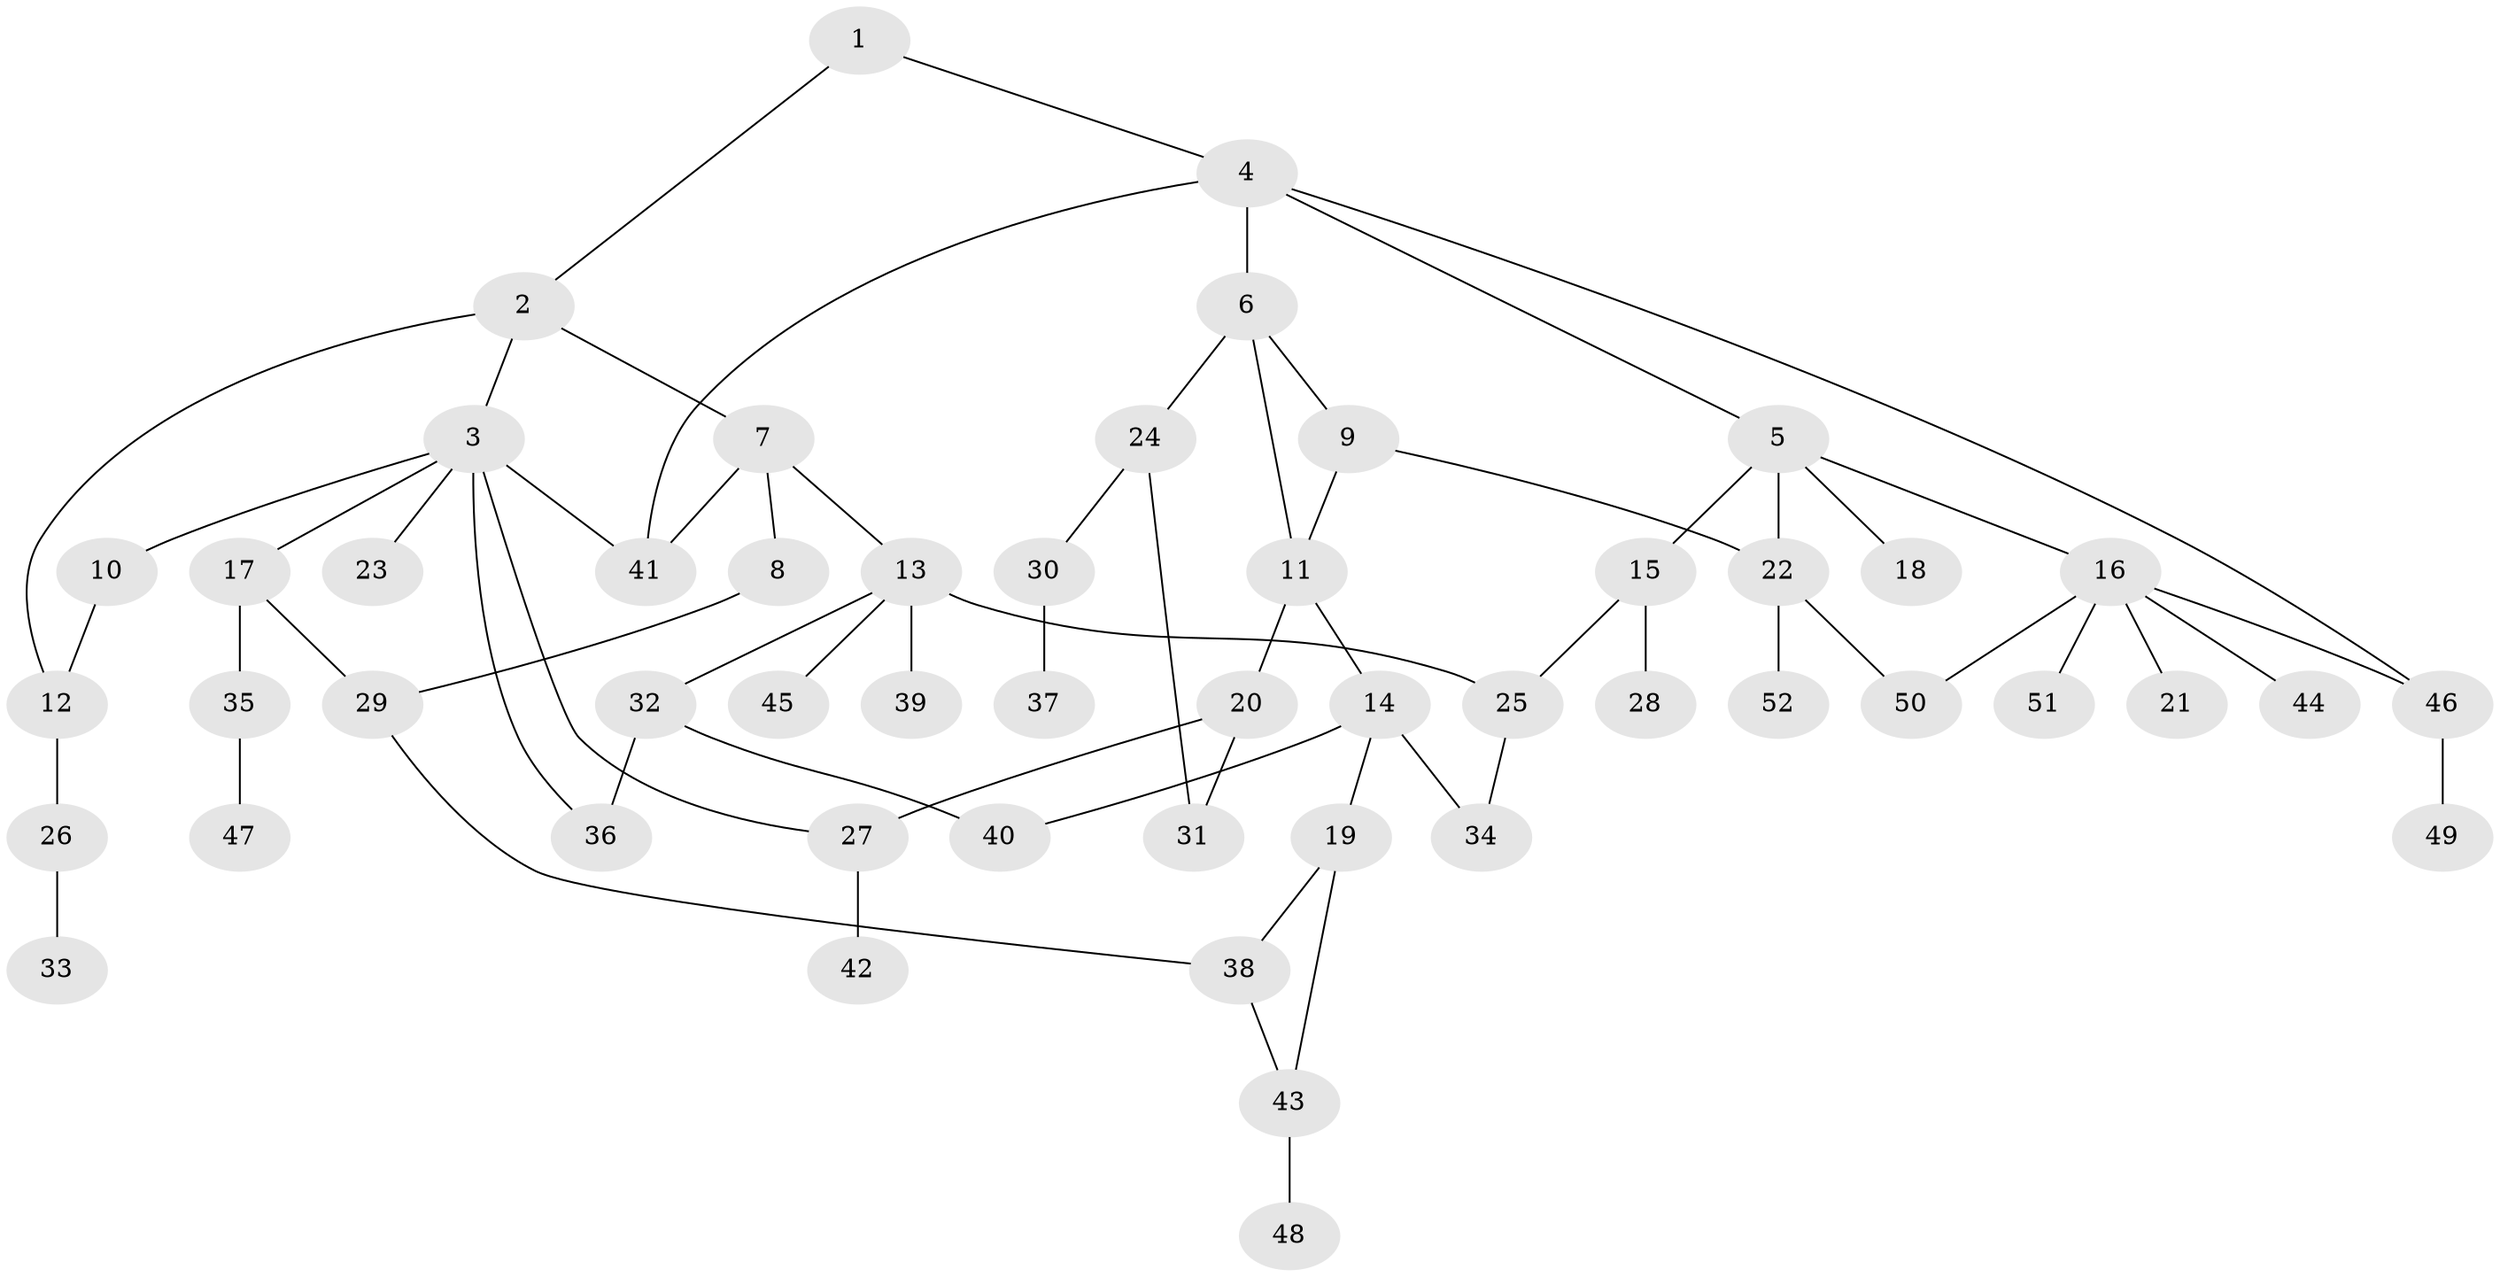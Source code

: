 // coarse degree distribution, {2: 0.15789473684210525, 4: 0.18421052631578946, 6: 0.02631578947368421, 5: 0.07894736842105263, 3: 0.2631578947368421, 1: 0.2894736842105263}
// Generated by graph-tools (version 1.1) at 2025/48/03/04/25 22:48:43]
// undirected, 52 vertices, 67 edges
graph export_dot {
  node [color=gray90,style=filled];
  1;
  2;
  3;
  4;
  5;
  6;
  7;
  8;
  9;
  10;
  11;
  12;
  13;
  14;
  15;
  16;
  17;
  18;
  19;
  20;
  21;
  22;
  23;
  24;
  25;
  26;
  27;
  28;
  29;
  30;
  31;
  32;
  33;
  34;
  35;
  36;
  37;
  38;
  39;
  40;
  41;
  42;
  43;
  44;
  45;
  46;
  47;
  48;
  49;
  50;
  51;
  52;
  1 -- 2;
  1 -- 4;
  2 -- 3;
  2 -- 7;
  2 -- 12;
  3 -- 10;
  3 -- 17;
  3 -- 23;
  3 -- 27;
  3 -- 36;
  3 -- 41;
  4 -- 5;
  4 -- 6;
  4 -- 46;
  4 -- 41;
  5 -- 15;
  5 -- 16;
  5 -- 18;
  5 -- 22;
  6 -- 9;
  6 -- 11;
  6 -- 24;
  7 -- 8;
  7 -- 13;
  7 -- 41;
  8 -- 29;
  9 -- 22;
  9 -- 11;
  10 -- 12;
  11 -- 14;
  11 -- 20;
  12 -- 26;
  13 -- 32;
  13 -- 39;
  13 -- 45;
  13 -- 25;
  14 -- 19;
  14 -- 40;
  14 -- 34;
  15 -- 25;
  15 -- 28;
  16 -- 21;
  16 -- 44;
  16 -- 46;
  16 -- 50;
  16 -- 51;
  17 -- 35;
  17 -- 29;
  19 -- 43;
  19 -- 38;
  20 -- 27;
  20 -- 31;
  22 -- 52;
  22 -- 50;
  24 -- 30;
  24 -- 31;
  25 -- 34;
  26 -- 33;
  27 -- 42;
  29 -- 38;
  30 -- 37;
  32 -- 40;
  32 -- 36;
  35 -- 47;
  38 -- 43;
  43 -- 48;
  46 -- 49;
}
